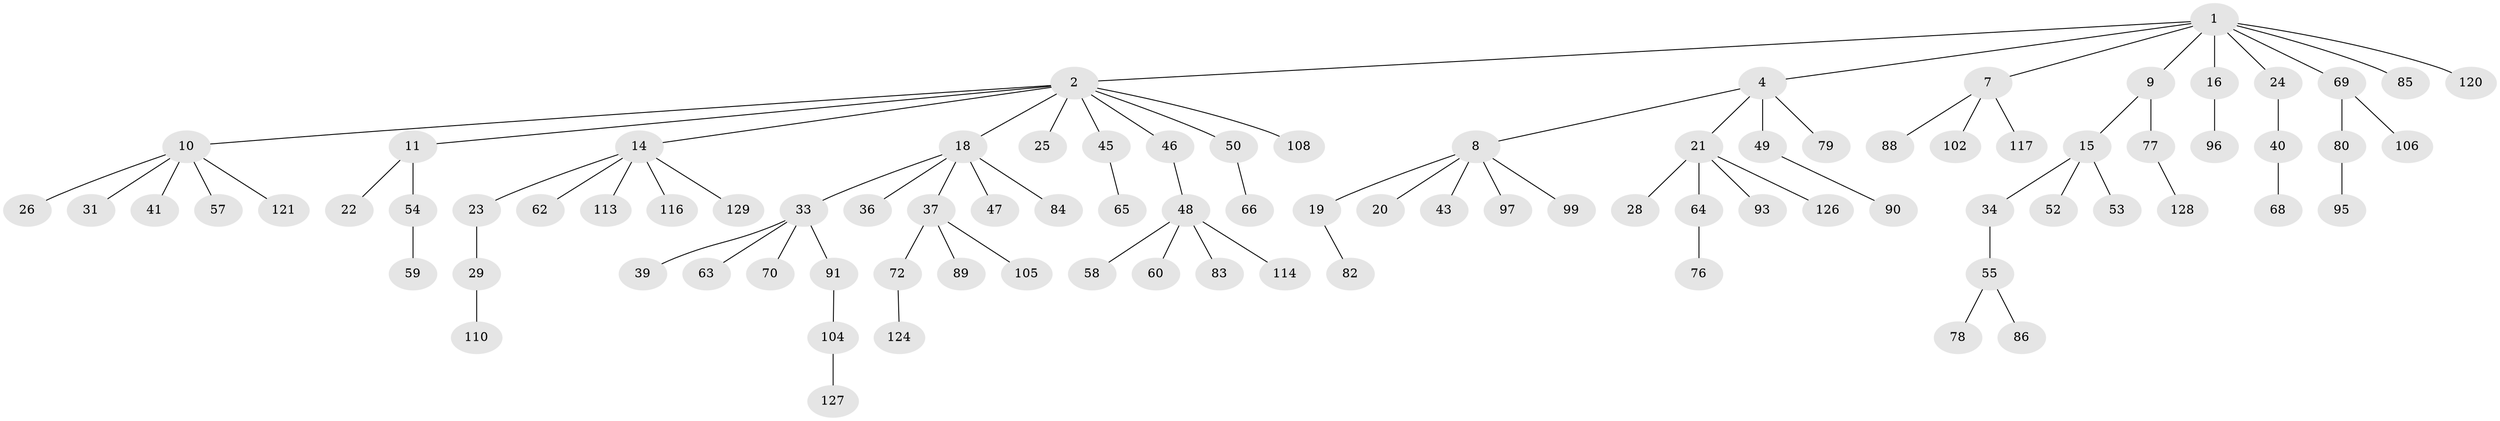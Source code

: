 // Generated by graph-tools (version 1.1) at 2025/24/03/03/25 07:24:05]
// undirected, 90 vertices, 89 edges
graph export_dot {
graph [start="1"]
  node [color=gray90,style=filled];
  1 [super="+5"];
  2 [super="+3"];
  4 [super="+6"];
  7 [super="+35"];
  8 [super="+12"];
  9 [super="+75"];
  10 [super="+13"];
  11 [super="+30"];
  14 [super="+42"];
  15 [super="+17"];
  16 [super="+118"];
  18 [super="+27"];
  19 [super="+71"];
  20 [super="+32"];
  21 [super="+44"];
  22 [super="+112"];
  23 [super="+107"];
  24 [super="+122"];
  25;
  26 [super="+81"];
  28;
  29 [super="+38"];
  31;
  33 [super="+67"];
  34;
  36;
  37 [super="+61"];
  39;
  40 [super="+98"];
  41;
  43 [super="+74"];
  45;
  46 [super="+73"];
  47 [super="+100"];
  48 [super="+51"];
  49;
  50 [super="+56"];
  52;
  53;
  54;
  55 [super="+130"];
  57 [super="+115"];
  58;
  59;
  60;
  62;
  63;
  64;
  65 [super="+92"];
  66 [super="+87"];
  68;
  69 [super="+94"];
  70;
  72 [super="+109"];
  76;
  77 [super="+103"];
  78;
  79;
  80 [super="+111"];
  82;
  83 [super="+123"];
  84;
  85;
  86;
  88;
  89;
  90;
  91;
  93;
  95 [super="+101"];
  96;
  97;
  99;
  102;
  104 [super="+119"];
  105;
  106;
  108;
  110;
  113;
  114;
  116;
  117;
  120 [super="+125"];
  121;
  124;
  126;
  127;
  128;
  129;
  1 -- 2;
  1 -- 4;
  1 -- 7;
  1 -- 16;
  1 -- 24;
  1 -- 120;
  1 -- 69;
  1 -- 85;
  1 -- 9;
  2 -- 11;
  2 -- 18;
  2 -- 25;
  2 -- 50;
  2 -- 108;
  2 -- 14;
  2 -- 10;
  2 -- 45;
  2 -- 46;
  4 -- 79;
  4 -- 8;
  4 -- 49;
  4 -- 21;
  7 -- 88;
  7 -- 117;
  7 -- 102;
  8 -- 97;
  8 -- 99;
  8 -- 19;
  8 -- 43;
  8 -- 20;
  9 -- 15;
  9 -- 77;
  10 -- 26;
  10 -- 57;
  10 -- 121;
  10 -- 41;
  10 -- 31;
  11 -- 22;
  11 -- 54;
  14 -- 23;
  14 -- 62;
  14 -- 113;
  14 -- 129;
  14 -- 116;
  15 -- 34;
  15 -- 52;
  15 -- 53;
  16 -- 96;
  18 -- 36;
  18 -- 37;
  18 -- 33;
  18 -- 84;
  18 -- 47;
  19 -- 82;
  21 -- 28;
  21 -- 93;
  21 -- 126;
  21 -- 64;
  23 -- 29;
  24 -- 40;
  29 -- 110;
  33 -- 39;
  33 -- 63;
  33 -- 70;
  33 -- 91;
  34 -- 55;
  37 -- 105;
  37 -- 72;
  37 -- 89;
  40 -- 68;
  45 -- 65;
  46 -- 48;
  48 -- 58;
  48 -- 83;
  48 -- 114;
  48 -- 60;
  49 -- 90;
  50 -- 66;
  54 -- 59;
  55 -- 78;
  55 -- 86;
  64 -- 76;
  69 -- 80;
  69 -- 106;
  72 -- 124;
  77 -- 128;
  80 -- 95;
  91 -- 104;
  104 -- 127;
}
